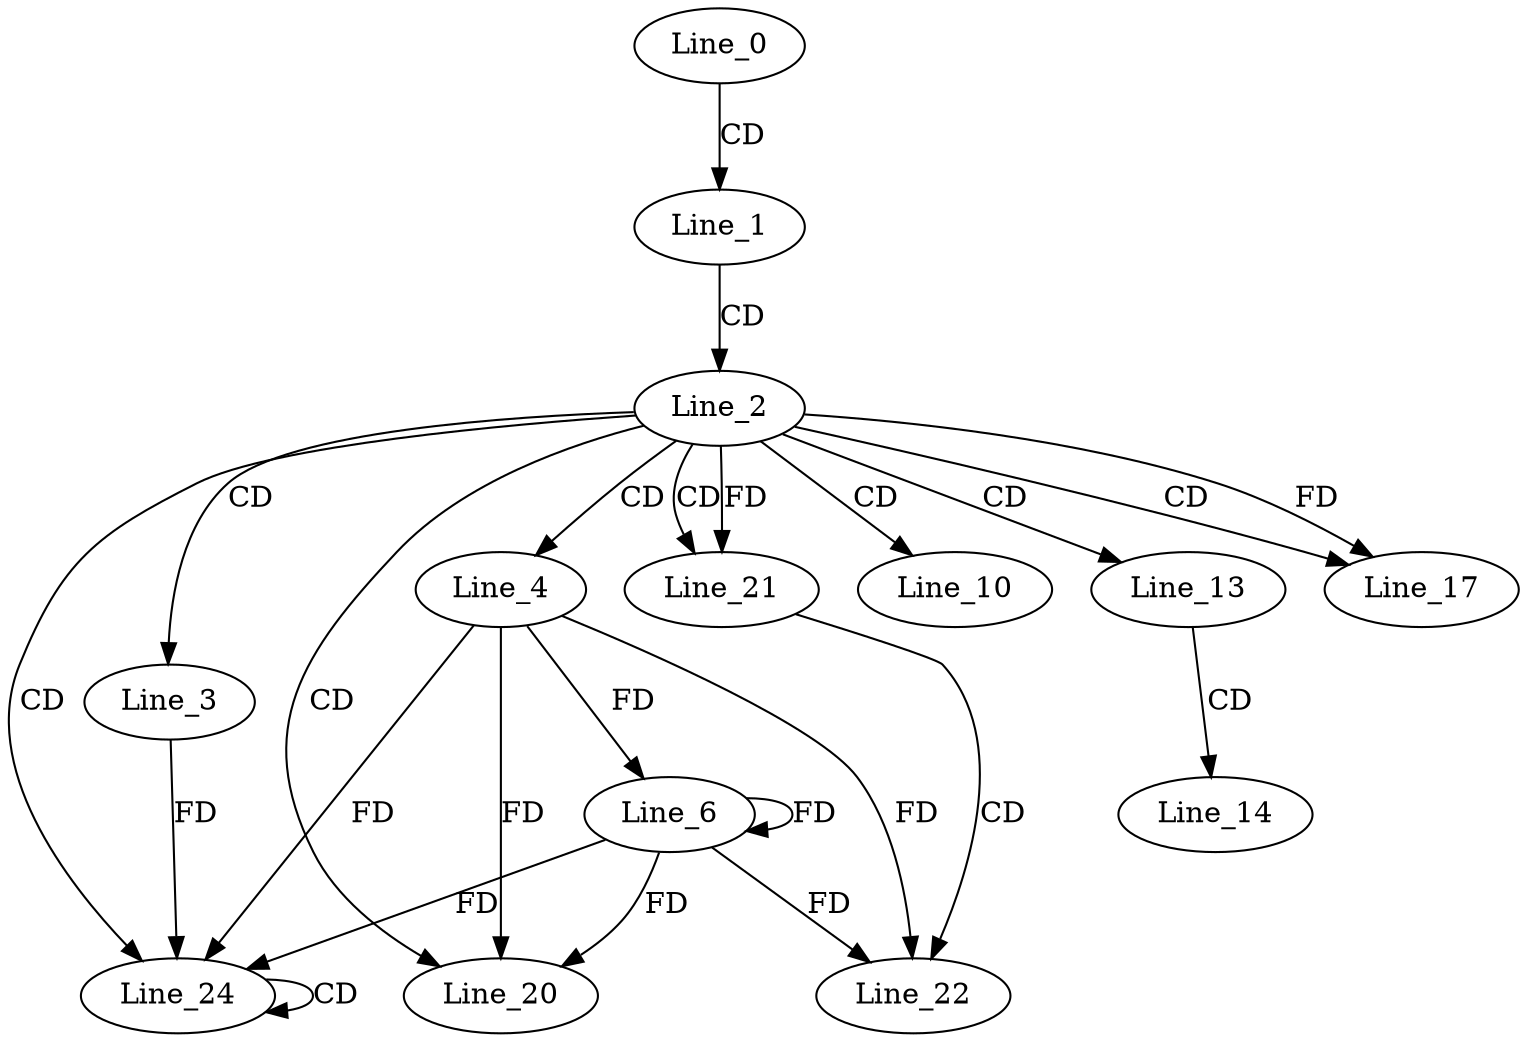 digraph G {
  Line_0;
  Line_1;
  Line_2;
  Line_3;
  Line_4;
  Line_6;
  Line_6;
  Line_10;
  Line_13;
  Line_14;
  Line_17;
  Line_17;
  Line_20;
  Line_21;
  Line_21;
  Line_22;
  Line_24;
  Line_24;
  Line_24;
  Line_0 -> Line_1 [ label="CD" ];
  Line_1 -> Line_2 [ label="CD" ];
  Line_2 -> Line_3 [ label="CD" ];
  Line_2 -> Line_4 [ label="CD" ];
  Line_4 -> Line_6 [ label="FD" ];
  Line_6 -> Line_6 [ label="FD" ];
  Line_2 -> Line_10 [ label="CD" ];
  Line_2 -> Line_13 [ label="CD" ];
  Line_13 -> Line_14 [ label="CD" ];
  Line_2 -> Line_17 [ label="CD" ];
  Line_2 -> Line_17 [ label="FD" ];
  Line_2 -> Line_20 [ label="CD" ];
  Line_4 -> Line_20 [ label="FD" ];
  Line_6 -> Line_20 [ label="FD" ];
  Line_2 -> Line_21 [ label="CD" ];
  Line_2 -> Line_21 [ label="FD" ];
  Line_21 -> Line_22 [ label="CD" ];
  Line_4 -> Line_22 [ label="FD" ];
  Line_6 -> Line_22 [ label="FD" ];
  Line_2 -> Line_24 [ label="CD" ];
  Line_24 -> Line_24 [ label="CD" ];
  Line_3 -> Line_24 [ label="FD" ];
  Line_4 -> Line_24 [ label="FD" ];
  Line_6 -> Line_24 [ label="FD" ];
}
